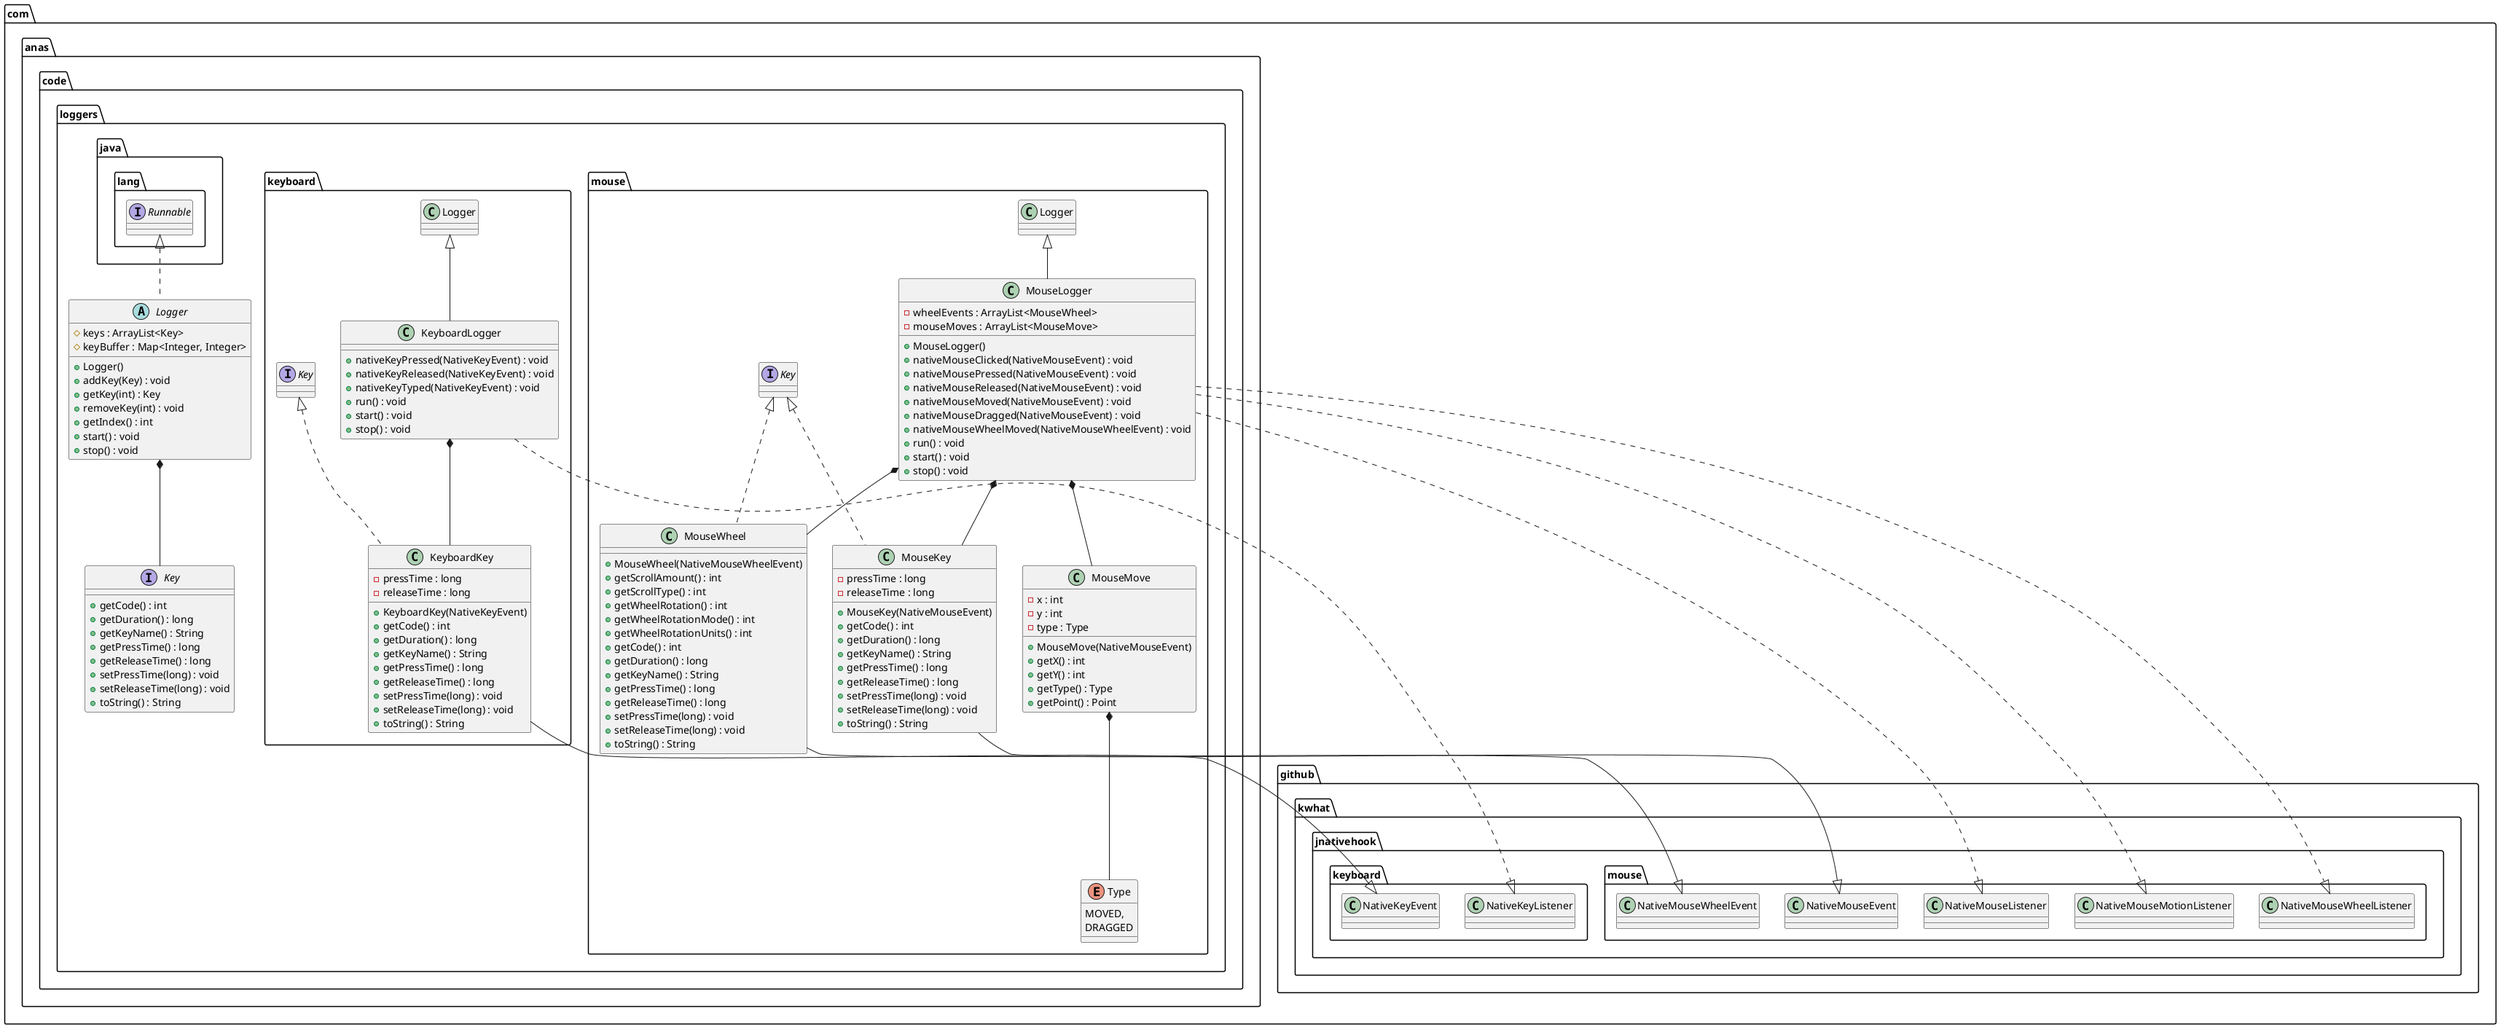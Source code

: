 @startuml
'https://plantuml.com/class-diagram

package "com.anas.code" {
    package "loggers" {
        interface "Key" {
            + getCode() : int
            + getDuration() : long
            + getKeyName() : String
            + getPressTime() : long
            + getReleaseTime() : long
            + setPressTime(long) : void
            + setReleaseTime(long) : void
            + toString() : String
        }

        abstract class "Logger" implements java.lang.Runnable {
            # keys : ArrayList<Key>
            # keyBuffer : Map<Integer, Integer>

            + Logger()
            + addKey(Key) : void
            + getKey(int) : Key
            + removeKey(int) : void
            + getIndex() : int
            + start() : void
            + stop() : void
        }

        Logger *-- Key

        package "keyboard" {
            class "KeyboardKey" implements Key {
                - pressTime : long
                - releaseTime : long

                + KeyboardKey(NativeKeyEvent)
                + getCode() : int
                + getDuration() : long
                + getKeyName() : String
                + getPressTime() : long
                + getReleaseTime() : long
                + setPressTime(long) : void
                + setReleaseTime(long) : void
                + toString() : String
            }
            ' extends com.github.kwhat.jnativehook.keyboard.NativeKeyEvent
            KeyboardKey --|> com.github.kwhat.jnativehook.keyboard.NativeKeyEvent

            class "KeyboardLogger" extends Logger {
                + nativeKeyPressed(NativeKeyEvent) : void
                + nativeKeyReleased(NativeKeyEvent) : void
                + nativeKeyTyped(NativeKeyEvent) : void
                + run() : void
                + start() : void
                + stop() : void
            }
            ' implements com.github.kwhat.jnativehook.keyboard.NativeKeyListener
            KeyboardLogger ..|> com.github.kwhat.jnativehook.keyboard.NativeKeyListener

            KeyboardLogger *-- KeyboardKey

        }
        package "mouse" {
            class "MouseKey" implements Key {
                - pressTime : long
                - releaseTime : long

                + MouseKey(NativeMouseEvent)
                + getCode() : int
                + getDuration() : long
                + getKeyName() : String
                + getPressTime() : long
                + getReleaseTime() : long
                + setPressTime(long) : void
                + setReleaseTime(long) : void
                + toString() : String
            }
            '  extends com.github.kwhat.jnativehook.mouse.NativeMouseEvent
            MouseKey --|> com.github.kwhat.jnativehook.mouse.NativeMouseEvent

            class "MouseLogger" extends Logger {
                - wheelEvents : ArrayList<MouseWheel>
                - mouseMoves : ArrayList<MouseMove>

                + MouseLogger()
                + nativeMouseClicked(NativeMouseEvent) : void
                + nativeMousePressed(NativeMouseEvent) : void
                + nativeMouseReleased(NativeMouseEvent) : void
                + nativeMouseMoved(NativeMouseEvent) : void
                + nativeMouseDragged(NativeMouseEvent) : void
                + nativeMouseWheelMoved(NativeMouseWheelEvent) : void
                + run() : void
                + start() : void
                + stop() : void
            }
            '  implements com.github.kwhat.jnativehook.mouse.NativeMouseListener, com.github.kwhat.jnativehook.mouse.NativeMouseMotionListener, com.github.kwhat.jnativehook.mouse.NativeMouseWheelListener
            MouseLogger ..|> com.github.kwhat.jnativehook.mouse.NativeMouseListener
            MouseLogger ..|> com.github.kwhat.jnativehook.mouse.NativeMouseMotionListener
            MouseLogger ..|> com.github.kwhat.jnativehook.mouse.NativeMouseWheelListener

            class "MouseWheel" implements Key {
                + MouseWheel(NativeMouseWheelEvent)
                + getScrollAmount() : int
                + getScrollType() : int
                + getWheelRotation() : int
                + getWheelRotationMode() : int
                + getWheelRotationUnits() : int
                + getCode() : int
                + getDuration() : long
                + getKeyName() : String
                + getPressTime() : long
                + getReleaseTime() : long
                + setPressTime(long) : void
                + setReleaseTime(long) : void
                + toString() : String
            }
            '  extends com.github.kwhat.jnativehook.mouse.NativeMouseWheelEvent
            MouseWheel --|> com.github.kwhat.jnativehook.mouse.NativeMouseWheelEvent

            enum "Type" {
                MOVED,
                DRAGGED
            }

            class "MouseMove" {
                - x : int
                - y : int
                - type : Type

                + MouseMove(NativeMouseEvent)
                + getX() : int
                + getY() : int
                + getType() : Type
                + getPoint() : Point
            }
            MouseMove *-- Type

            MouseLogger *-- MouseKey
            MouseLogger *-- MouseWheel
            MouseLogger *-- MouseMove
        }
    }
}

@enduml